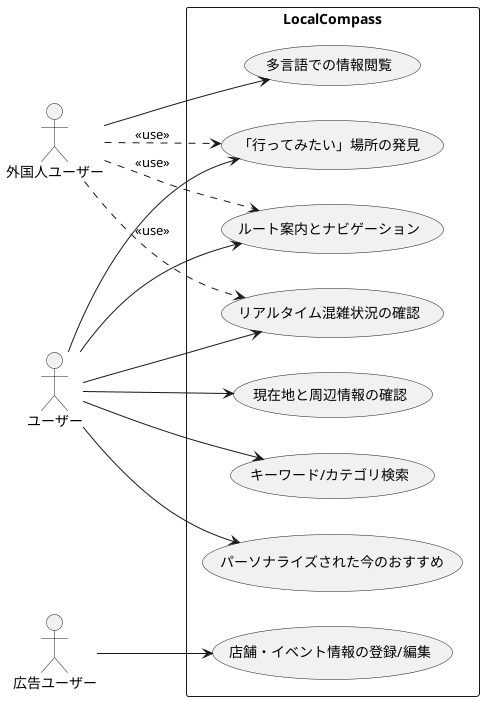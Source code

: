 @startuml LocalCompass_拡張版ユースケース図
left to right direction

actor ユーザー as User
actor 外国人ユーザー as ForeignUser
actor 広告ユーザー as Advertiser

rectangle LocalCompass {
    usecase "現在地と周辺情報の確認" as UC100
    usecase "キーワード/カテゴリ検索" as UC200
    usecase "「行ってみたい」場所の発見" as UC300
    usecase "多言語での情報閲覧" as UC400
    usecase "ルート案内とナビゲーション" as UC600
    usecase "店舗・イベント情報の登録/編集" as UC500
    usecase "リアルタイム混雑状況の確認" as UC700
    usecase "パーソナライズされた今のおすすめ" as UC800
}

User --> UC100
User --> UC200
User --> UC300
User --> UC600
User --> UC700
User --> UC800 

ForeignUser --> UC400
ForeignUser .> UC300 : <<use>>
ForeignUser .> UC600 : <<use>>
ForeignUser .> UC700 : <<use>>

Advertiser --> UC500
@enduml